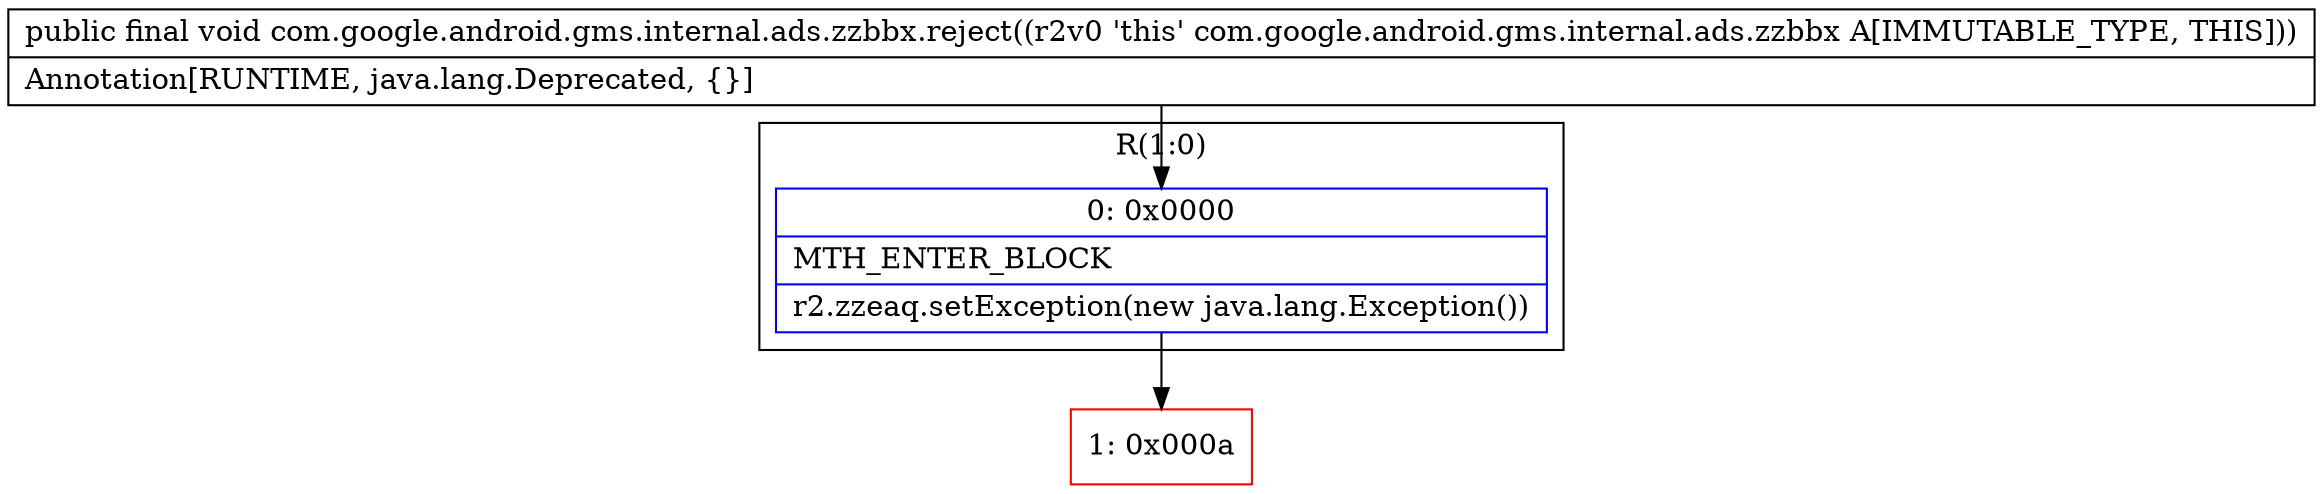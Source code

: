 digraph "CFG forcom.google.android.gms.internal.ads.zzbbx.reject()V" {
subgraph cluster_Region_1421232065 {
label = "R(1:0)";
node [shape=record,color=blue];
Node_0 [shape=record,label="{0\:\ 0x0000|MTH_ENTER_BLOCK\l|r2.zzeaq.setException(new java.lang.Exception())\l}"];
}
Node_1 [shape=record,color=red,label="{1\:\ 0x000a}"];
MethodNode[shape=record,label="{public final void com.google.android.gms.internal.ads.zzbbx.reject((r2v0 'this' com.google.android.gms.internal.ads.zzbbx A[IMMUTABLE_TYPE, THIS]))  | Annotation[RUNTIME, java.lang.Deprecated, \{\}]\l}"];
MethodNode -> Node_0;
Node_0 -> Node_1;
}

